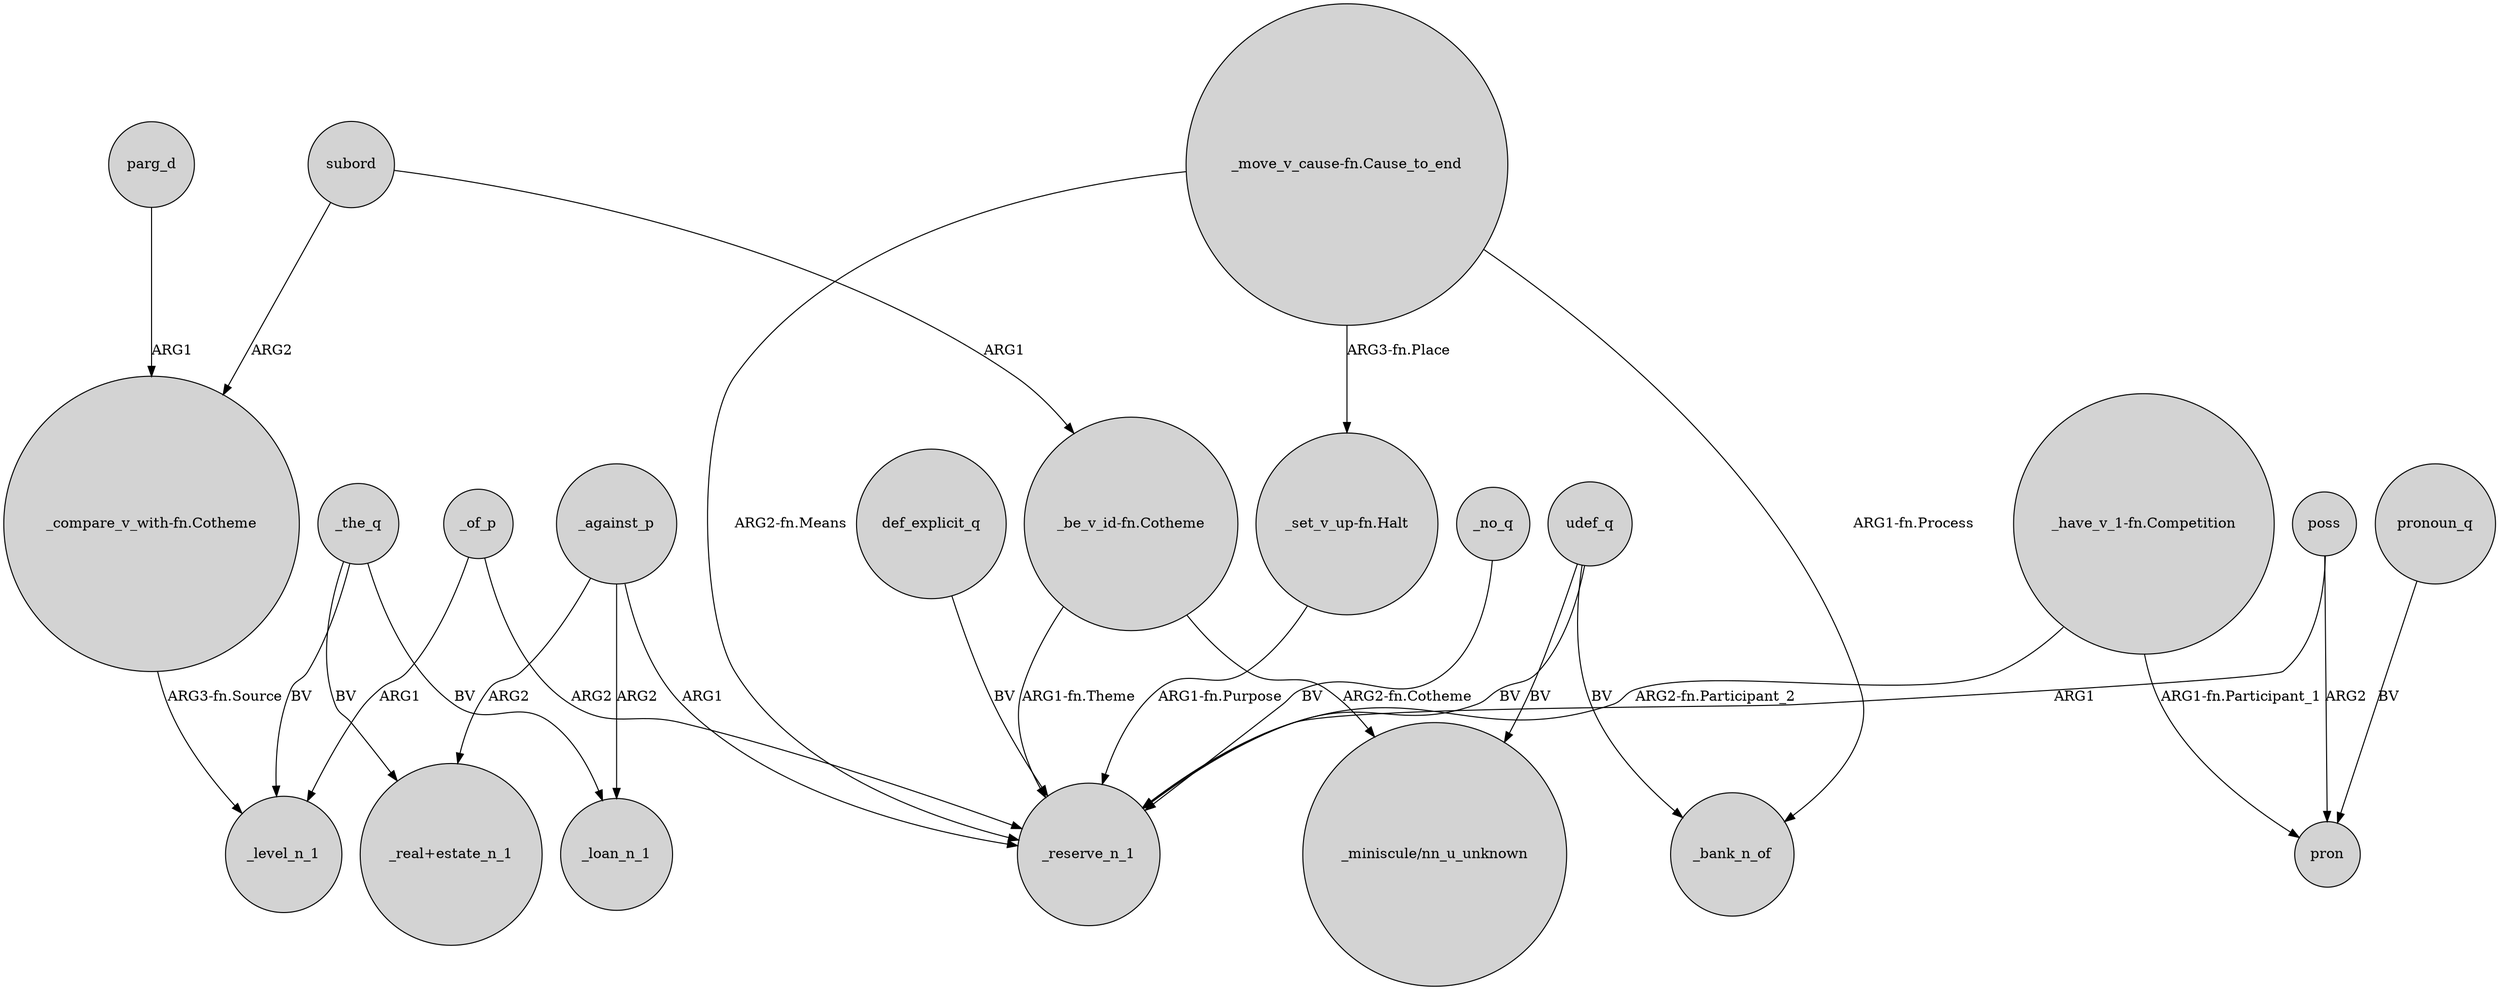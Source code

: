 digraph {
	node [shape=circle style=filled]
	_of_p -> _level_n_1 [label=ARG1]
	_the_q -> _level_n_1 [label=BV]
	_against_p -> _reserve_n_1 [label=ARG1]
	udef_q -> _reserve_n_1 [label=BV]
	subord -> "_be_v_id-fn.Cotheme" [label=ARG1]
	_against_p -> "_real+estate_n_1" [label=ARG2]
	subord -> "_compare_v_with-fn.Cotheme" [label=ARG2]
	"_have_v_1-fn.Competition" -> pron [label="ARG1-fn.Participant_1"]
	udef_q -> _bank_n_of [label=BV]
	"_move_v_cause-fn.Cause_to_end" -> _bank_n_of [label="ARG1-fn.Process"]
	_the_q -> "_real+estate_n_1" [label=BV]
	_against_p -> _loan_n_1 [label=ARG2]
	_the_q -> _loan_n_1 [label=BV]
	pronoun_q -> pron [label=BV]
	poss -> pron [label=ARG2]
	udef_q -> "_miniscule/nn_u_unknown" [label=BV]
	_of_p -> _reserve_n_1 [label=ARG2]
	"_have_v_1-fn.Competition" -> _reserve_n_1 [label="ARG2-fn.Participant_2"]
	def_explicit_q -> _reserve_n_1 [label=BV]
	"_move_v_cause-fn.Cause_to_end" -> "_set_v_up-fn.Halt" [label="ARG3-fn.Place"]
	"_set_v_up-fn.Halt" -> _reserve_n_1 [label="ARG1-fn.Purpose"]
	"_be_v_id-fn.Cotheme" -> "_miniscule/nn_u_unknown" [label="ARG2-fn.Cotheme"]
	"_be_v_id-fn.Cotheme" -> _reserve_n_1 [label="ARG1-fn.Theme"]
	poss -> _reserve_n_1 [label=ARG1]
	"_move_v_cause-fn.Cause_to_end" -> _reserve_n_1 [label="ARG2-fn.Means"]
	parg_d -> "_compare_v_with-fn.Cotheme" [label=ARG1]
	_no_q -> _reserve_n_1 [label=BV]
	"_compare_v_with-fn.Cotheme" -> _level_n_1 [label="ARG3-fn.Source"]
}
